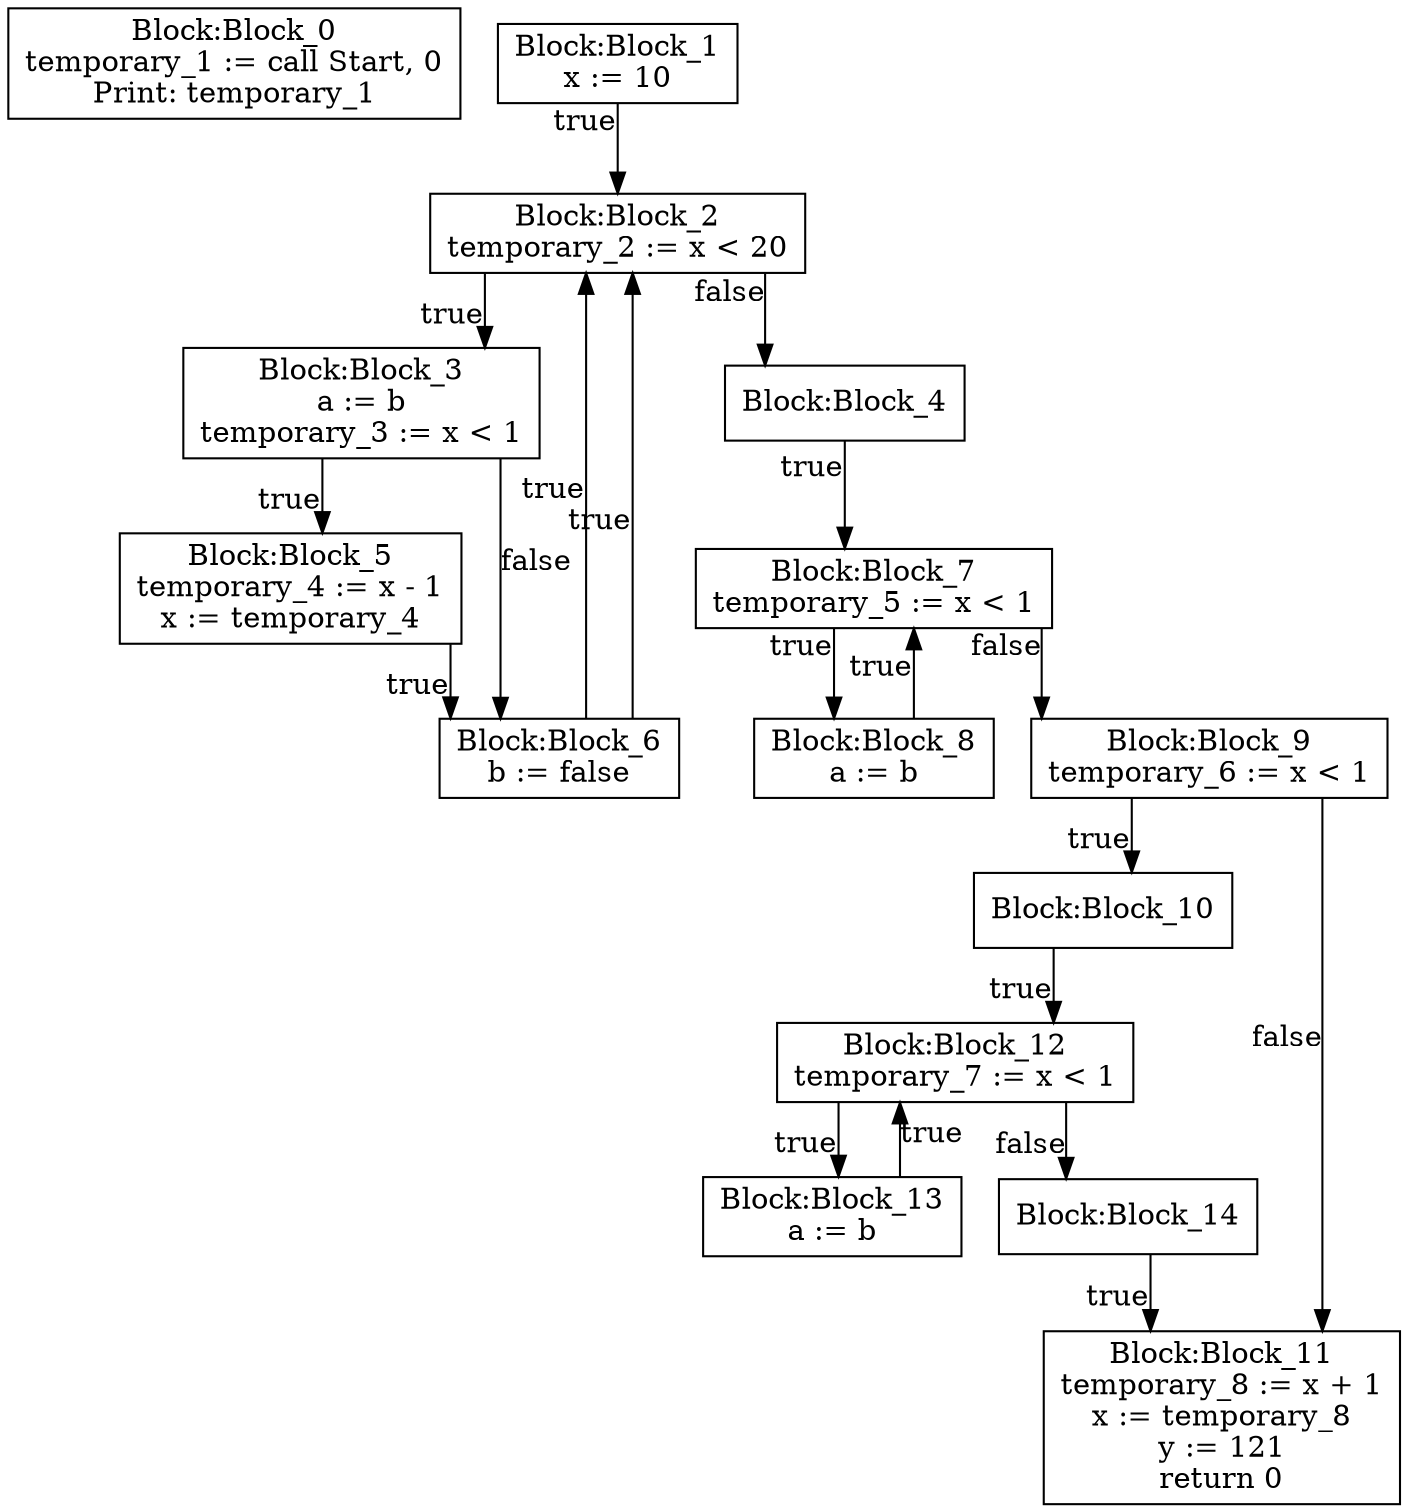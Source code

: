digraph {
graph [ splines = ortho ]
	node [ shape = box ];
Block_0 [label="Block:Block_0
temporary_1 := call Start, 0
Print: temporary_1"];
Block_1 [label="Block:Block_1
x := 10"];
Block_1 -> Block_2 [xlabel = "true"]
Block_2 [label="Block:Block_2
temporary_2 := x < 20"];
Block_2 -> Block_3 [xlabel = "true"]
Block_3 [label="Block:Block_3
a := b
temporary_3 := x < 1"];
Block_3 -> Block_5 [xlabel = "true"]
Block_5 [label="Block:Block_5
temporary_4 := x - 1
x := temporary_4"];
Block_5 -> Block_6 [xlabel = "true"]
Block_6 [label="Block:Block_6
b := false"];
Block_6 -> Block_2 [xlabel = "true"]
Block_3 -> Block_6 [xlabel = "false"]
Block_6 [label="Block:Block_6
b := false"];
Block_6 -> Block_2 [xlabel = "true"]
Block_2 -> Block_4 [xlabel = "false"]
Block_4 [label="Block:Block_4"];
Block_4 -> Block_7 [xlabel = "true"]
Block_7 [label="Block:Block_7
temporary_5 := x < 1"];
Block_7 -> Block_8 [xlabel = "true"]
Block_8 [label="Block:Block_8
a := b"];
Block_8 -> Block_7 [xlabel = "true"]
Block_7 -> Block_9 [xlabel = "false"]
Block_9 [label="Block:Block_9
temporary_6 := x < 1"];
Block_9 -> Block_10 [xlabel = "true"]
Block_10 [label="Block:Block_10"];
Block_10 -> Block_12 [xlabel = "true"]
Block_12 [label="Block:Block_12
temporary_7 := x < 1"];
Block_12 -> Block_13 [xlabel = "true"]
Block_13 [label="Block:Block_13
a := b"];
Block_13 -> Block_12 [xlabel = "true"]
Block_12 -> Block_14 [xlabel = "false"]
Block_14 [label="Block:Block_14"];
Block_14 -> Block_11 [xlabel = "true"]
Block_11 [label="Block:Block_11
temporary_8 := x + 1
x := temporary_8
y := 121
return 0"];
Block_9 -> Block_11 [xlabel = "false"]
Block_11 [label="Block:Block_11
temporary_8 := x + 1
x := temporary_8
y := 121
return 0"];
}
